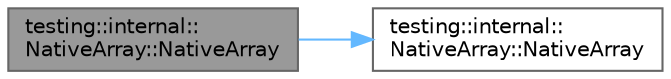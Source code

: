 digraph "testing::internal::NativeArray::NativeArray"
{
 // LATEX_PDF_SIZE
  bgcolor="transparent";
  edge [fontname=Helvetica,fontsize=10,labelfontname=Helvetica,labelfontsize=10];
  node [fontname=Helvetica,fontsize=10,shape=box,height=0.2,width=0.4];
  rankdir="LR";
  Node1 [id="Node000001",label="testing::internal::\lNativeArray::NativeArray",height=0.2,width=0.4,color="gray40", fillcolor="grey60", style="filled", fontcolor="black",tooltip=" "];
  Node1 -> Node2 [id="edge1_Node000001_Node000002",color="steelblue1",style="solid",tooltip=" "];
  Node2 [id="Node000002",label="testing::internal::\lNativeArray::NativeArray",height=0.2,width=0.4,color="grey40", fillcolor="white", style="filled",URL="$classtesting_1_1internal_1_1_native_array.html#a52b3689c62532703d11e9d82939a7141",tooltip=" "];
}

